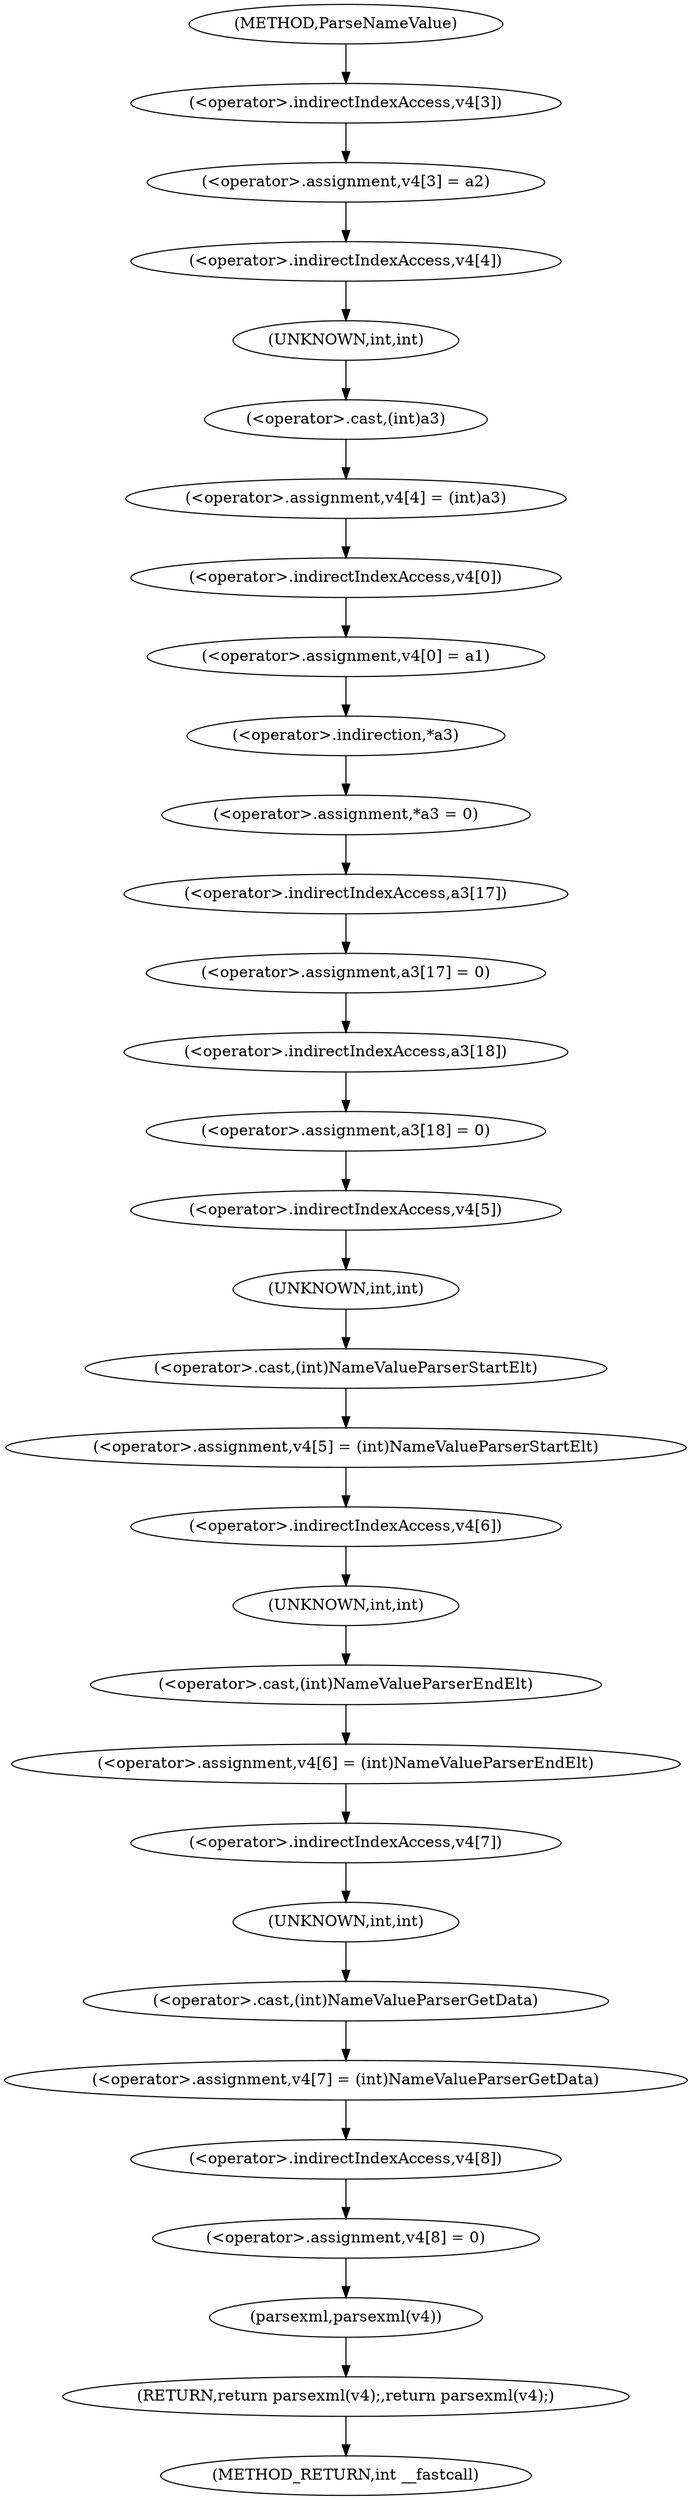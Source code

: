digraph ParseNameValue {  
"1000108" [label = "(<operator>.assignment,v4[3] = a2)" ]
"1000109" [label = "(<operator>.indirectIndexAccess,v4[3])" ]
"1000113" [label = "(<operator>.assignment,v4[4] = (int)a3)" ]
"1000114" [label = "(<operator>.indirectIndexAccess,v4[4])" ]
"1000117" [label = "(<operator>.cast,(int)a3)" ]
"1000118" [label = "(UNKNOWN,int,int)" ]
"1000120" [label = "(<operator>.assignment,v4[0] = a1)" ]
"1000121" [label = "(<operator>.indirectIndexAccess,v4[0])" ]
"1000125" [label = "(<operator>.assignment,*a3 = 0)" ]
"1000126" [label = "(<operator>.indirection,*a3)" ]
"1000129" [label = "(<operator>.assignment,a3[17] = 0)" ]
"1000130" [label = "(<operator>.indirectIndexAccess,a3[17])" ]
"1000134" [label = "(<operator>.assignment,a3[18] = 0)" ]
"1000135" [label = "(<operator>.indirectIndexAccess,a3[18])" ]
"1000139" [label = "(<operator>.assignment,v4[5] = (int)NameValueParserStartElt)" ]
"1000140" [label = "(<operator>.indirectIndexAccess,v4[5])" ]
"1000143" [label = "(<operator>.cast,(int)NameValueParserStartElt)" ]
"1000144" [label = "(UNKNOWN,int,int)" ]
"1000146" [label = "(<operator>.assignment,v4[6] = (int)NameValueParserEndElt)" ]
"1000147" [label = "(<operator>.indirectIndexAccess,v4[6])" ]
"1000150" [label = "(<operator>.cast,(int)NameValueParserEndElt)" ]
"1000151" [label = "(UNKNOWN,int,int)" ]
"1000153" [label = "(<operator>.assignment,v4[7] = (int)NameValueParserGetData)" ]
"1000154" [label = "(<operator>.indirectIndexAccess,v4[7])" ]
"1000157" [label = "(<operator>.cast,(int)NameValueParserGetData)" ]
"1000158" [label = "(UNKNOWN,int,int)" ]
"1000160" [label = "(<operator>.assignment,v4[8] = 0)" ]
"1000161" [label = "(<operator>.indirectIndexAccess,v4[8])" ]
"1000165" [label = "(RETURN,return parsexml(v4);,return parsexml(v4);)" ]
"1000166" [label = "(parsexml,parsexml(v4))" ]
"1000102" [label = "(METHOD,ParseNameValue)" ]
"1000168" [label = "(METHOD_RETURN,int __fastcall)" ]
  "1000108" -> "1000114" 
  "1000109" -> "1000108" 
  "1000113" -> "1000121" 
  "1000114" -> "1000118" 
  "1000117" -> "1000113" 
  "1000118" -> "1000117" 
  "1000120" -> "1000126" 
  "1000121" -> "1000120" 
  "1000125" -> "1000130" 
  "1000126" -> "1000125" 
  "1000129" -> "1000135" 
  "1000130" -> "1000129" 
  "1000134" -> "1000140" 
  "1000135" -> "1000134" 
  "1000139" -> "1000147" 
  "1000140" -> "1000144" 
  "1000143" -> "1000139" 
  "1000144" -> "1000143" 
  "1000146" -> "1000154" 
  "1000147" -> "1000151" 
  "1000150" -> "1000146" 
  "1000151" -> "1000150" 
  "1000153" -> "1000161" 
  "1000154" -> "1000158" 
  "1000157" -> "1000153" 
  "1000158" -> "1000157" 
  "1000160" -> "1000166" 
  "1000161" -> "1000160" 
  "1000165" -> "1000168" 
  "1000166" -> "1000165" 
  "1000102" -> "1000109" 
}
